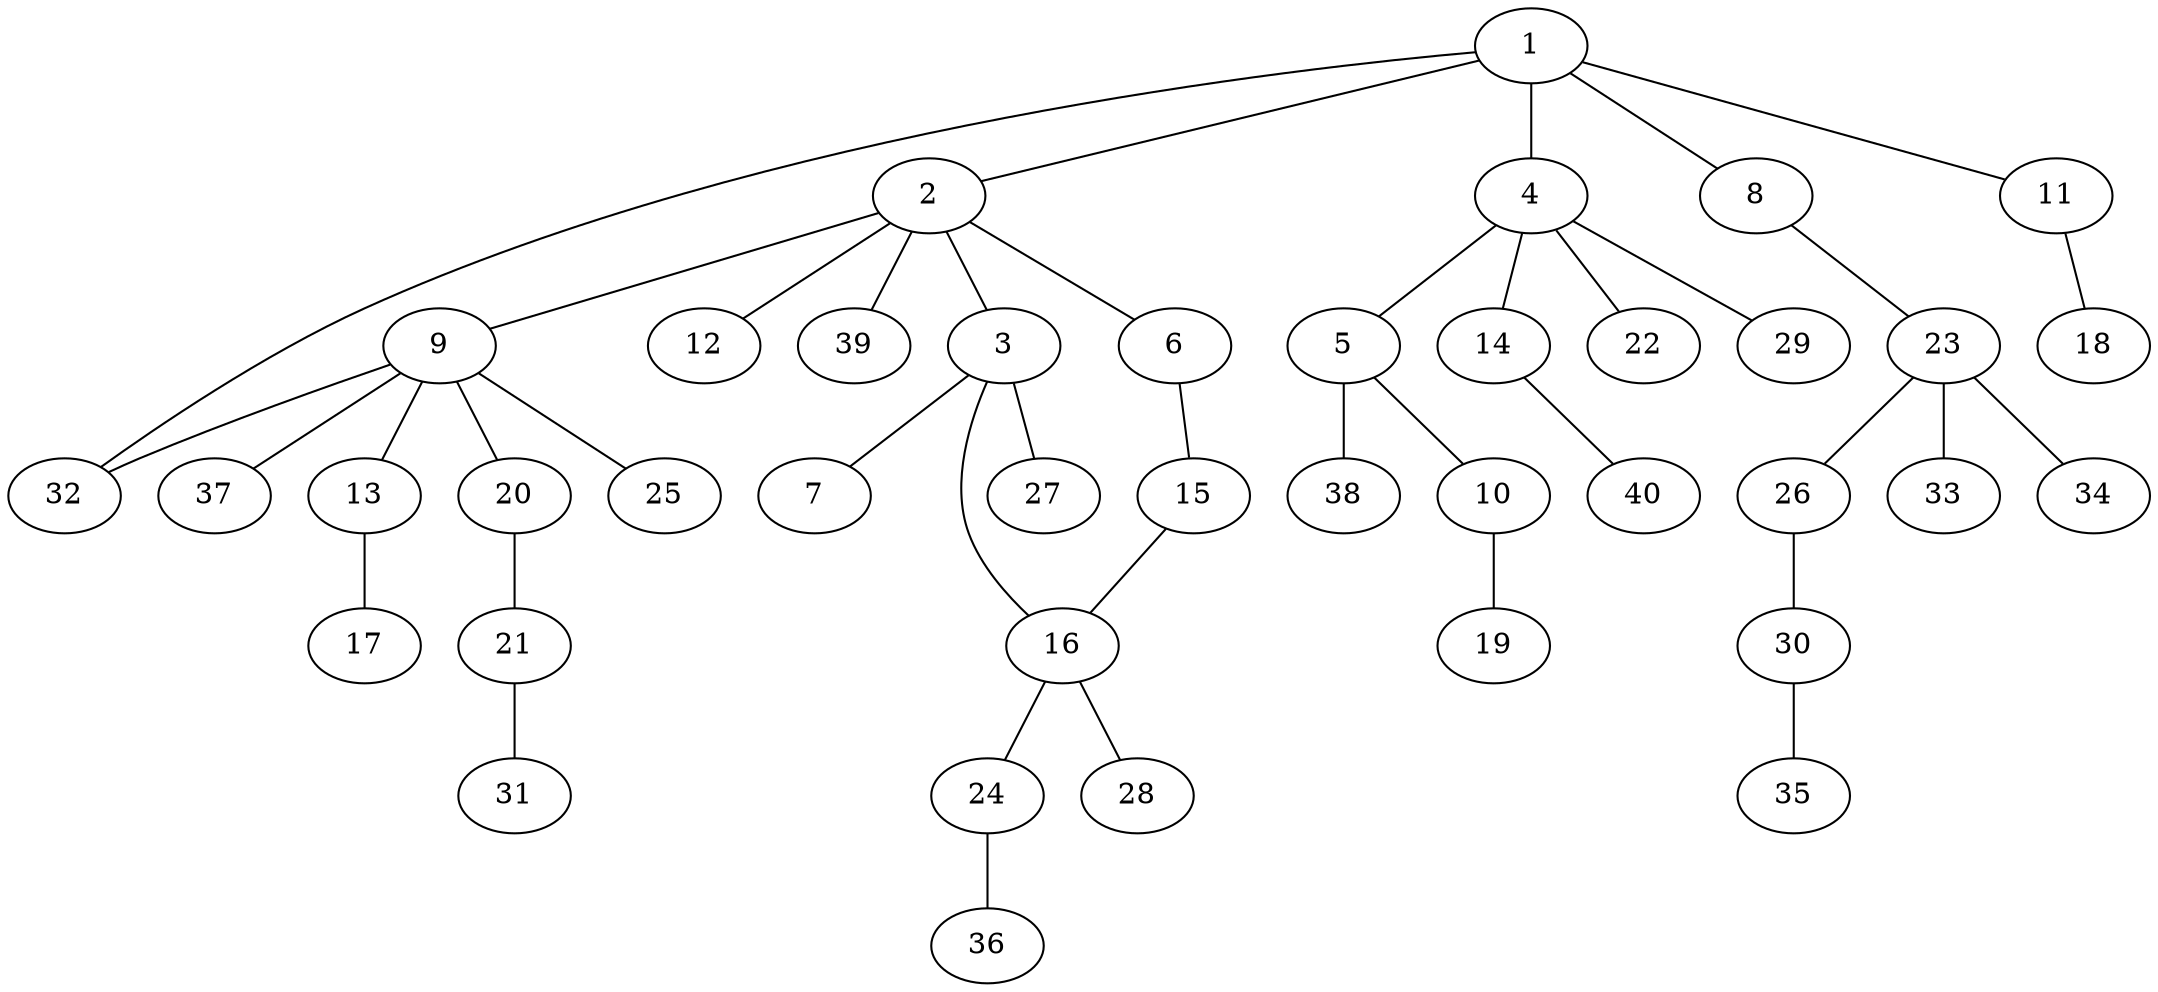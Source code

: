 graph graphname {1--2
1--4
1--8
1--11
1--32
2--3
2--6
2--9
2--12
2--39
3--7
3--16
3--27
4--5
4--14
4--22
4--29
5--10
5--38
6--15
8--23
9--13
9--20
9--25
9--32
9--37
10--19
11--18
13--17
14--40
15--16
16--24
16--28
20--21
21--31
23--26
23--33
23--34
24--36
26--30
30--35
}